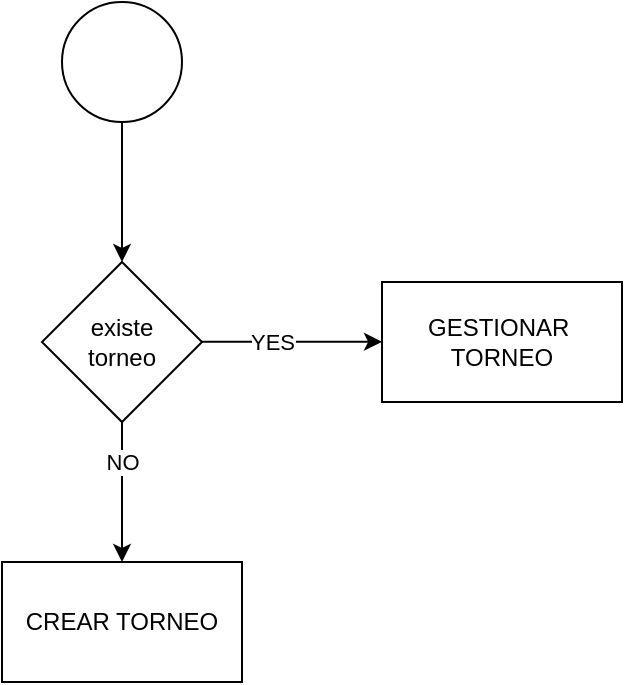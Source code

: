 <mxfile>
    <diagram id="jsnhb2RoPGoMy-vYvvSx" name="Page-1">
        <mxGraphModel dx="529" dy="271" grid="1" gridSize="10" guides="1" tooltips="1" connect="1" arrows="1" fold="1" page="1" pageScale="1" pageWidth="850" pageHeight="1100" math="0" shadow="0">
            <root>
                <mxCell id="0"/>
                <mxCell id="1" parent="0"/>
                <mxCell id="4" value="" style="edgeStyle=none;html=1;" edge="1" parent="1" source="2" target="3">
                    <mxGeometry relative="1" as="geometry"/>
                </mxCell>
                <mxCell id="2" value="" style="ellipse;whiteSpace=wrap;html=1;aspect=fixed;" vertex="1" parent="1">
                    <mxGeometry x="320" y="90" width="60" height="60" as="geometry"/>
                </mxCell>
                <mxCell id="6" value="" style="edgeStyle=none;html=1;" edge="1" parent="1">
                    <mxGeometry relative="1" as="geometry">
                        <mxPoint x="390" y="259.93" as="sourcePoint"/>
                        <mxPoint x="480" y="259.93" as="targetPoint"/>
                    </mxGeometry>
                </mxCell>
                <mxCell id="9" value="YES" style="edgeLabel;html=1;align=center;verticalAlign=middle;resizable=0;points=[];" vertex="1" connectable="0" parent="6">
                    <mxGeometry x="-0.444" y="1" relative="1" as="geometry">
                        <mxPoint x="10" y="1" as="offset"/>
                    </mxGeometry>
                </mxCell>
                <mxCell id="8" value="" style="edgeStyle=none;html=1;" edge="1" parent="1" source="3" target="7">
                    <mxGeometry relative="1" as="geometry"/>
                </mxCell>
                <mxCell id="10" value="NO" style="edgeLabel;html=1;align=center;verticalAlign=middle;resizable=0;points=[];" vertex="1" connectable="0" parent="8">
                    <mxGeometry x="-0.423" relative="1" as="geometry">
                        <mxPoint as="offset"/>
                    </mxGeometry>
                </mxCell>
                <mxCell id="3" value="existe&lt;br&gt;torneo" style="rhombus;whiteSpace=wrap;html=1;" vertex="1" parent="1">
                    <mxGeometry x="310" y="220" width="80" height="80" as="geometry"/>
                </mxCell>
                <mxCell id="5" value="GESTIONAR&amp;nbsp;&lt;br&gt;TORNEO" style="whiteSpace=wrap;html=1;" vertex="1" parent="1">
                    <mxGeometry x="480" y="230" width="120" height="60" as="geometry"/>
                </mxCell>
                <mxCell id="7" value="CREAR TORNEO" style="whiteSpace=wrap;html=1;" vertex="1" parent="1">
                    <mxGeometry x="290" y="370" width="120" height="60" as="geometry"/>
                </mxCell>
            </root>
        </mxGraphModel>
    </diagram>
</mxfile>
